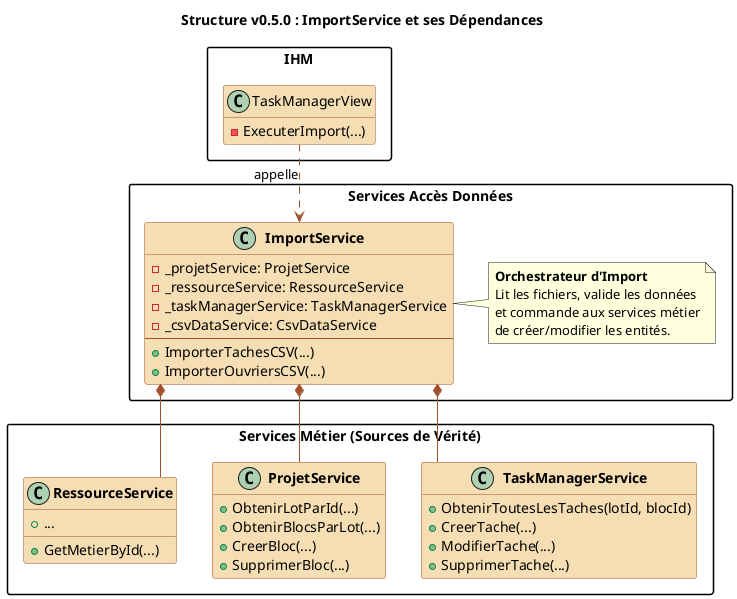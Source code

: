 @startuml
' --- Configuration ---
skinparam linetype ortho
skinparam packageStyle rectangle
skinparam class {
    BackgroundColor #F5DEB3
    BorderColor #A0522D
    ArrowColor #A0522D
}
hide empty members

title Structure v0.5.0 : ImportService et ses Dépendances

package "Services Accès Données" {
    class "<b>ImportService</b>" as ImportSvc {
        '-- Dépendances --'
        - _projetService: ProjetService
        - _ressourceService: RessourceService
        - _taskManagerService: TaskManagerService
        - _csvDataService: CsvDataService
        --
        '-- Méthodes Clés --'
        + ImporterTachesCSV(...)
        + ImporterOuvriersCSV(...)
    }
    note right of ImportSvc : **Orchestrateur d'Import**\nLit les fichiers, valide les données\net commande aux services métier\nde créer/modifier les entités.
}

package "Services Métier (Sources de Vérité)" {
    class "<b>TaskManagerService</b>" as TaskSvc {
        + ObtenirToutesLesTaches(lotId, blocId)
        + CreerTache(...)
        + ModifierTache(...)
        + SupprimerTache(...)
    }
    class "<b>ProjetService</b>" as ProjSvc {
        + ObtenirLotParId(...)
        + ObtenirBlocsParLot(...)
        + CreerBloc(...)
        + SupprimerBloc(...)
    }
    class "<b>RessourceService</b>" as ResSvc {
        + GetMetierById(...)
        + ...
    }
}

package "IHM" {
    class "TaskManagerView" as UI_Task {
        - ExecuterImport(...)
    }
}

' --- Relations ---
UI_Task ..> ImportSvc : appelle

ImportSvc *-- TaskSvc
ImportSvc *-- ProjSvc
ImportSvc *-- ResSvc

@enduml